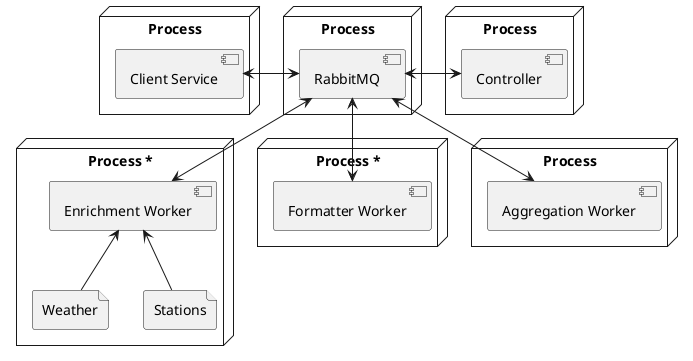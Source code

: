 @startuml

node rp as "Process" {
  component mq as "RabbitMQ"
}
node cop as "Process" {
  component co as "Controller"
}
node csp as "Process" {
  component cs as "Client Service"
}
node ewp as "Process *" {
  component ew as "Enrichment Worker"
  file Weather
  file Stations
}
node fwp as "Process *" {
  component fw as "Formatter Worker"
}
node awp as "Process" {
  component aw as "Aggregation Worker"
}

cs <-> mq
mq <-> co
mq <--> ew
mq <--> aw
mq <--> fw

ew <-- Weather
ew <-- Stations

@enduml